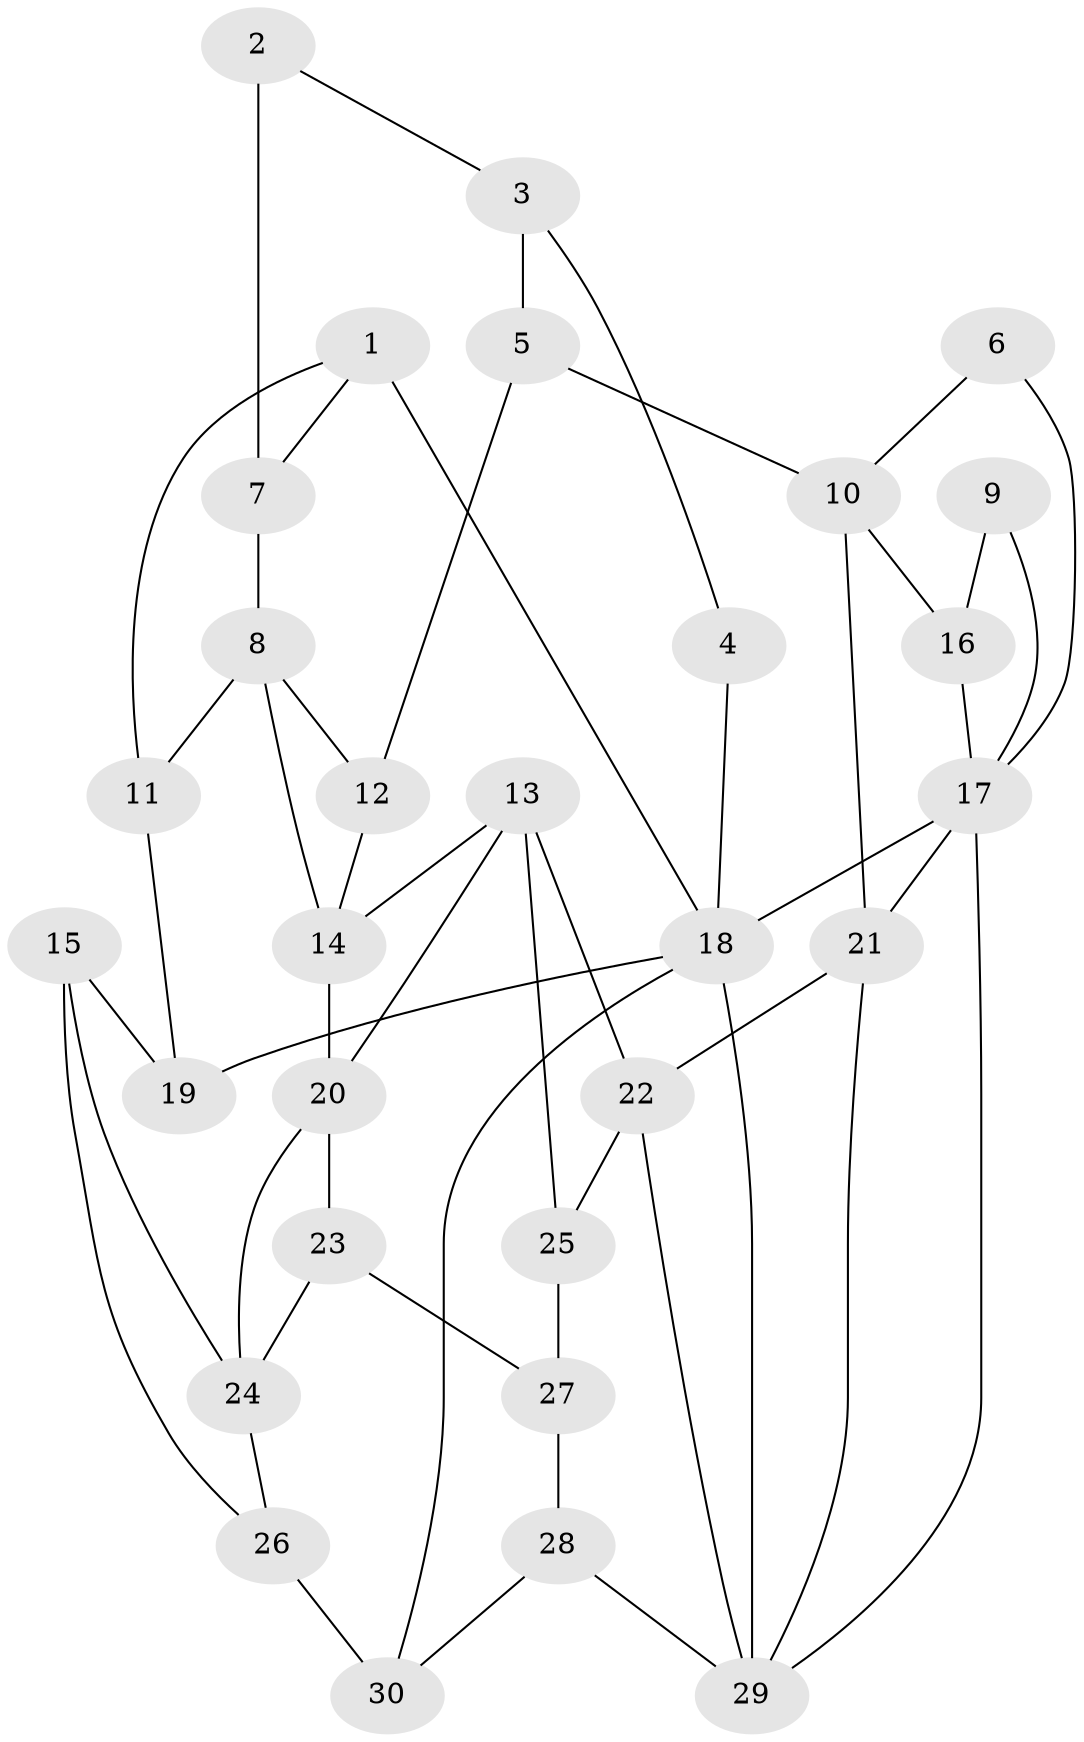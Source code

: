 // original degree distribution, {3: 0.03636363636363636, 5: 0.6181818181818182, 4: 0.2, 6: 0.14545454545454545}
// Generated by graph-tools (version 1.1) at 2025/03/03/09/25 03:03:21]
// undirected, 30 vertices, 51 edges
graph export_dot {
graph [start="1"]
  node [color=gray90,style=filled];
  1;
  2;
  3;
  4;
  5;
  6;
  7;
  8;
  9;
  10;
  11;
  12;
  13;
  14;
  15;
  16;
  17;
  18;
  19;
  20;
  21;
  22;
  23;
  24;
  25;
  26;
  27;
  28;
  29;
  30;
  1 -- 7 [weight=1.0];
  1 -- 11 [weight=1.0];
  1 -- 18 [weight=1.0];
  2 -- 3 [weight=1.0];
  2 -- 7 [weight=2.0];
  3 -- 4 [weight=1.0];
  3 -- 5 [weight=1.0];
  4 -- 18 [weight=1.0];
  5 -- 10 [weight=1.0];
  5 -- 12 [weight=2.0];
  6 -- 10 [weight=1.0];
  6 -- 17 [weight=1.0];
  7 -- 8 [weight=1.0];
  8 -- 11 [weight=1.0];
  8 -- 12 [weight=1.0];
  8 -- 14 [weight=1.0];
  9 -- 16 [weight=2.0];
  9 -- 17 [weight=1.0];
  10 -- 16 [weight=1.0];
  10 -- 21 [weight=1.0];
  11 -- 19 [weight=2.0];
  12 -- 14 [weight=1.0];
  13 -- 14 [weight=1.0];
  13 -- 20 [weight=1.0];
  13 -- 22 [weight=1.0];
  13 -- 25 [weight=1.0];
  14 -- 20 [weight=1.0];
  15 -- 19 [weight=1.0];
  15 -- 24 [weight=1.0];
  15 -- 26 [weight=1.0];
  16 -- 17 [weight=1.0];
  17 -- 18 [weight=1.0];
  17 -- 21 [weight=1.0];
  17 -- 29 [weight=1.0];
  18 -- 19 [weight=1.0];
  18 -- 29 [weight=1.0];
  18 -- 30 [weight=1.0];
  20 -- 23 [weight=1.0];
  20 -- 24 [weight=1.0];
  21 -- 22 [weight=1.0];
  21 -- 29 [weight=1.0];
  22 -- 25 [weight=1.0];
  22 -- 29 [weight=1.0];
  23 -- 24 [weight=1.0];
  23 -- 27 [weight=1.0];
  24 -- 26 [weight=1.0];
  25 -- 27 [weight=2.0];
  26 -- 30 [weight=2.0];
  27 -- 28 [weight=1.0];
  28 -- 29 [weight=1.0];
  28 -- 30 [weight=1.0];
}
